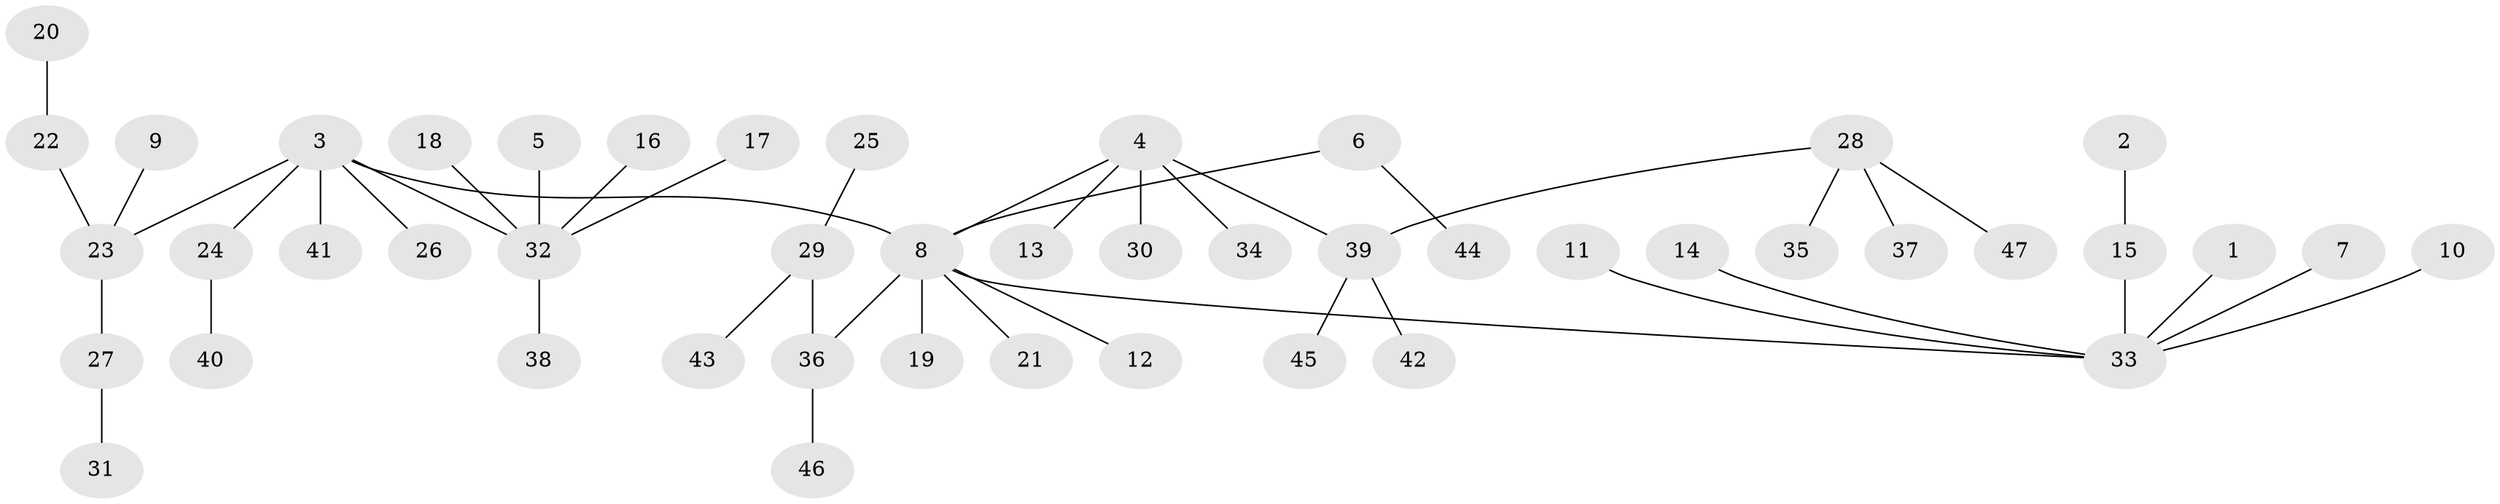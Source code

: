 // original degree distribution, {8: 0.021505376344086023, 3: 0.0967741935483871, 1: 0.5053763440860215, 5: 0.06451612903225806, 2: 0.2903225806451613, 6: 0.010752688172043012, 4: 0.010752688172043012}
// Generated by graph-tools (version 1.1) at 2025/50/03/09/25 03:50:20]
// undirected, 47 vertices, 46 edges
graph export_dot {
graph [start="1"]
  node [color=gray90,style=filled];
  1;
  2;
  3;
  4;
  5;
  6;
  7;
  8;
  9;
  10;
  11;
  12;
  13;
  14;
  15;
  16;
  17;
  18;
  19;
  20;
  21;
  22;
  23;
  24;
  25;
  26;
  27;
  28;
  29;
  30;
  31;
  32;
  33;
  34;
  35;
  36;
  37;
  38;
  39;
  40;
  41;
  42;
  43;
  44;
  45;
  46;
  47;
  1 -- 33 [weight=1.0];
  2 -- 15 [weight=1.0];
  3 -- 8 [weight=1.0];
  3 -- 23 [weight=1.0];
  3 -- 24 [weight=1.0];
  3 -- 26 [weight=1.0];
  3 -- 32 [weight=1.0];
  3 -- 41 [weight=1.0];
  4 -- 8 [weight=1.0];
  4 -- 13 [weight=1.0];
  4 -- 30 [weight=1.0];
  4 -- 34 [weight=1.0];
  4 -- 39 [weight=1.0];
  5 -- 32 [weight=1.0];
  6 -- 8 [weight=1.0];
  6 -- 44 [weight=1.0];
  7 -- 33 [weight=1.0];
  8 -- 12 [weight=1.0];
  8 -- 19 [weight=1.0];
  8 -- 21 [weight=1.0];
  8 -- 33 [weight=1.0];
  8 -- 36 [weight=1.0];
  9 -- 23 [weight=1.0];
  10 -- 33 [weight=1.0];
  11 -- 33 [weight=1.0];
  14 -- 33 [weight=1.0];
  15 -- 33 [weight=1.0];
  16 -- 32 [weight=1.0];
  17 -- 32 [weight=1.0];
  18 -- 32 [weight=1.0];
  20 -- 22 [weight=1.0];
  22 -- 23 [weight=1.0];
  23 -- 27 [weight=1.0];
  24 -- 40 [weight=1.0];
  25 -- 29 [weight=1.0];
  27 -- 31 [weight=1.0];
  28 -- 35 [weight=1.0];
  28 -- 37 [weight=1.0];
  28 -- 39 [weight=1.0];
  28 -- 47 [weight=1.0];
  29 -- 36 [weight=1.0];
  29 -- 43 [weight=1.0];
  32 -- 38 [weight=1.0];
  36 -- 46 [weight=1.0];
  39 -- 42 [weight=1.0];
  39 -- 45 [weight=1.0];
}
